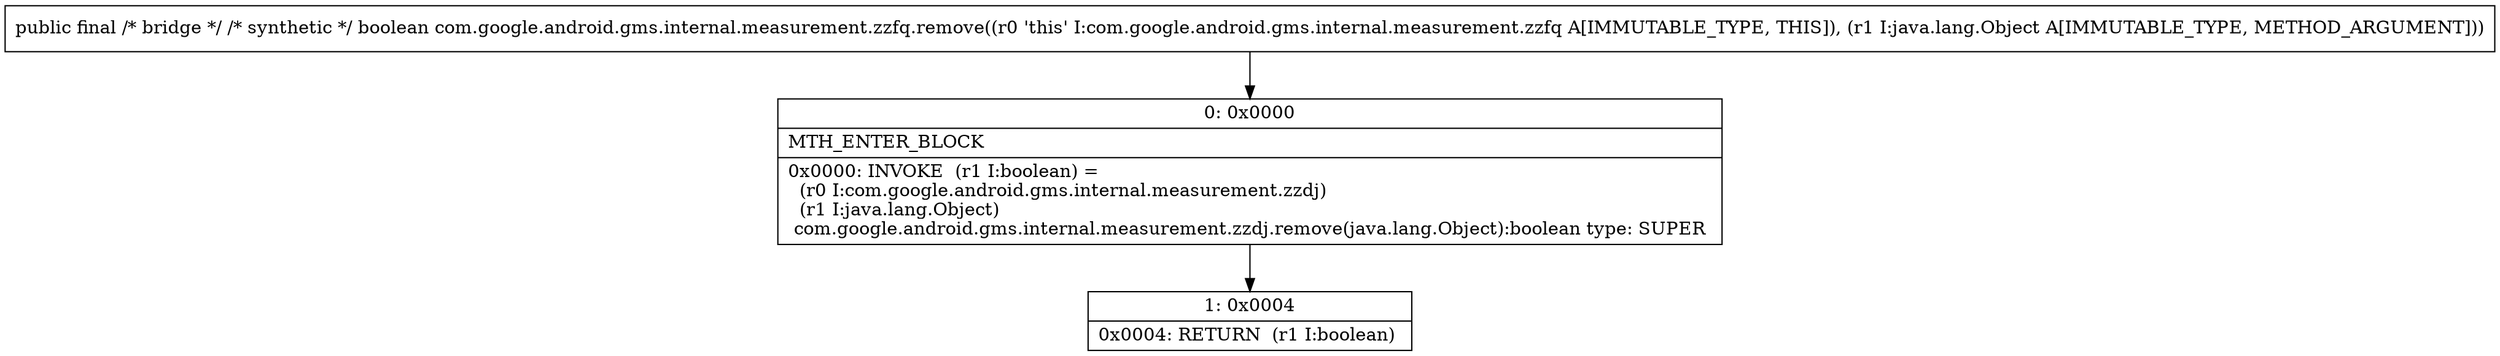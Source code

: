 digraph "CFG forcom.google.android.gms.internal.measurement.zzfq.remove(Ljava\/lang\/Object;)Z" {
Node_0 [shape=record,label="{0\:\ 0x0000|MTH_ENTER_BLOCK\l|0x0000: INVOKE  (r1 I:boolean) = \l  (r0 I:com.google.android.gms.internal.measurement.zzdj)\l  (r1 I:java.lang.Object)\l com.google.android.gms.internal.measurement.zzdj.remove(java.lang.Object):boolean type: SUPER \l}"];
Node_1 [shape=record,label="{1\:\ 0x0004|0x0004: RETURN  (r1 I:boolean) \l}"];
MethodNode[shape=record,label="{public final \/* bridge *\/ \/* synthetic *\/ boolean com.google.android.gms.internal.measurement.zzfq.remove((r0 'this' I:com.google.android.gms.internal.measurement.zzfq A[IMMUTABLE_TYPE, THIS]), (r1 I:java.lang.Object A[IMMUTABLE_TYPE, METHOD_ARGUMENT])) }"];
MethodNode -> Node_0;
Node_0 -> Node_1;
}

